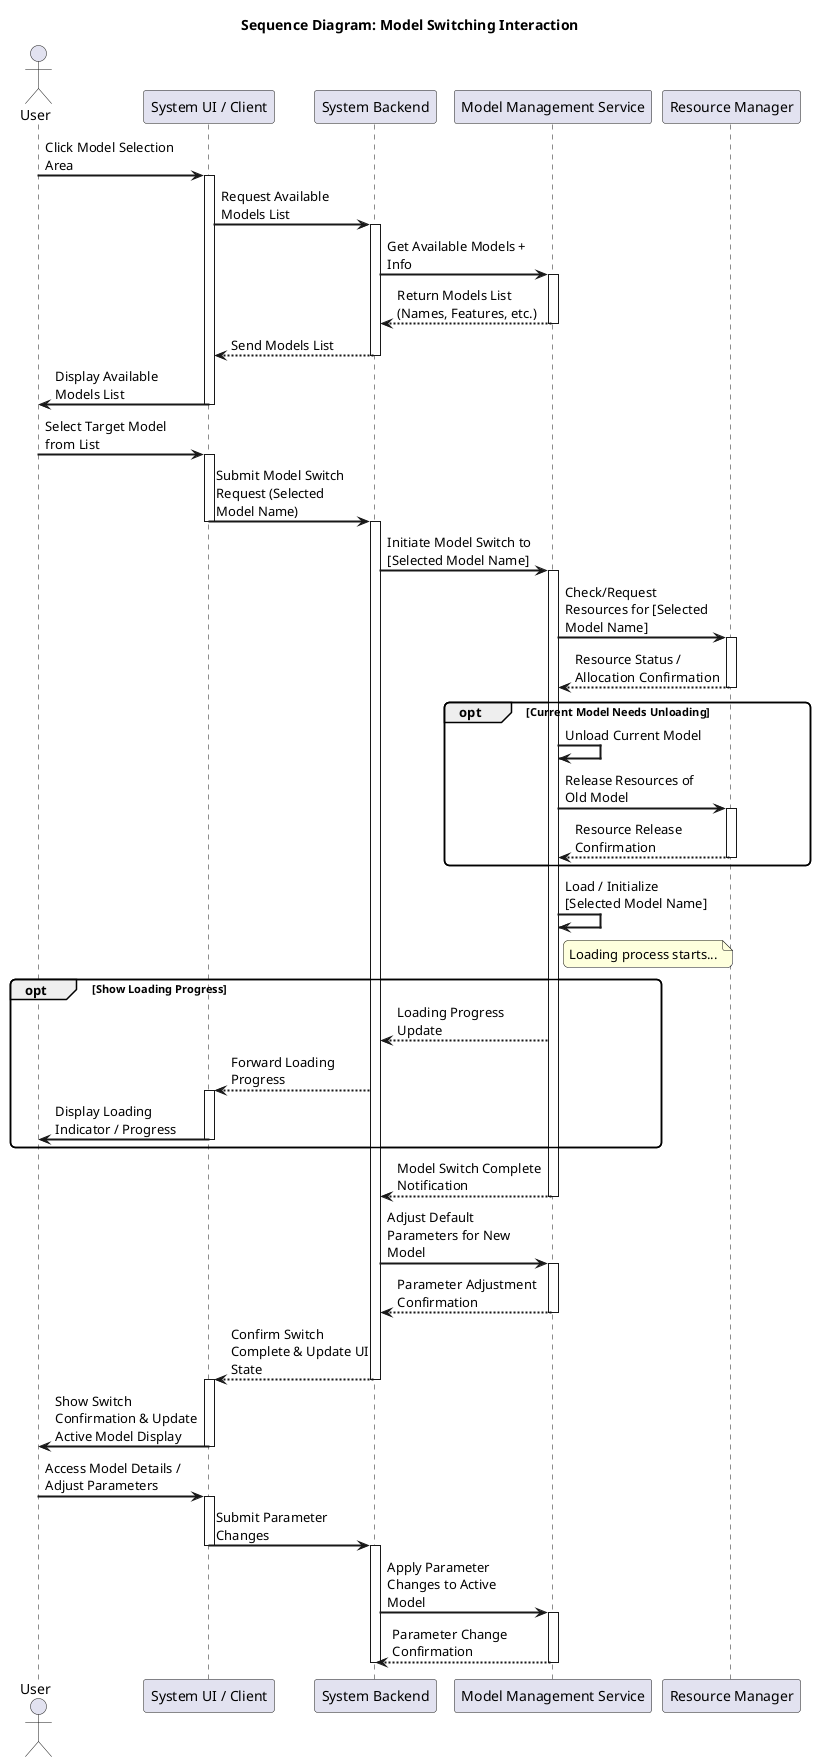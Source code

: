 // Filename: ModelSwitchingSequenceDiagram.plantuml
@startuml
title Sequence Diagram: Model Switching Interaction

actor User
participant "System UI / Client" as UI
participant "System Backend" as Backend
participant "Model Management Service" as MMS
participant "Resource Manager" as RM

skinparam sequenceArrowThickness 2
skinparam roundcorner 10
skinparam maxmessagesize 150
skinparam sequenceParticipant bold

User -> UI : Click Model Selection Area
activate UI
UI -> Backend : Request Available Models List
activate Backend
Backend -> MMS : Get Available Models + Info
activate MMS
MMS --> Backend : Return Models List (Names, Features, etc.)
deactivate MMS
Backend --> UI : Send Models List
deactivate Backend
UI -> User : Display Available Models List
deactivate UI

User -> UI : Select Target Model from List
activate UI
UI -> Backend : Submit Model Switch Request (Selected Model Name)
deactivate UI
activate Backend

Backend -> MMS : Initiate Model Switch to [Selected Model Name]
activate MMS

' Optional: Resource Check / Unload Old Model '
MMS -> RM : Check/Request Resources for [Selected Model Name]
activate RM
RM --> MMS : Resource Status / Allocation Confirmation
deactivate RM
opt Current Model Needs Unloading
    MMS -> MMS : Unload Current Model
    MMS -> RM : Release Resources of Old Model
    activate RM
    RM --> MMS : Resource Release Confirmation
    deactivate RM
end

' Load New Model '
MMS -> MMS : Load / Initialize [Selected Model Name]
note right of MMS : Loading process starts...
opt Show Loading Progress
    MMS --> Backend : Loading Progress Update
    Backend --> UI : Forward Loading Progress
    activate UI
    UI -> User : Display Loading Indicator / Progress
    deactivate UI
end
MMS --> Backend : Model Switch Complete Notification
deactivate MMS

' Adjust Settings & Confirm '
Backend -> MMS : Adjust Default Parameters for New Model
activate MMS
MMS --> Backend : Parameter Adjustment Confirmation
deactivate MMS
Backend --> UI : Confirm Switch Complete & Update UI State
deactivate Backend
activate UI
UI -> User : Show Switch Confirmation & Update Active Model Display
deactivate UI

' Optional: Parameter Tuning by User '
User -> UI : Access Model Details / Adjust Parameters
activate UI
UI -> Backend : Submit Parameter Changes
deactivate UI
activate Backend
Backend -> MMS : Apply Parameter Changes to Active Model
activate MMS
MMS --> Backend : Parameter Change Confirmation
deactivate MMS
deactivate Backend

@enduml